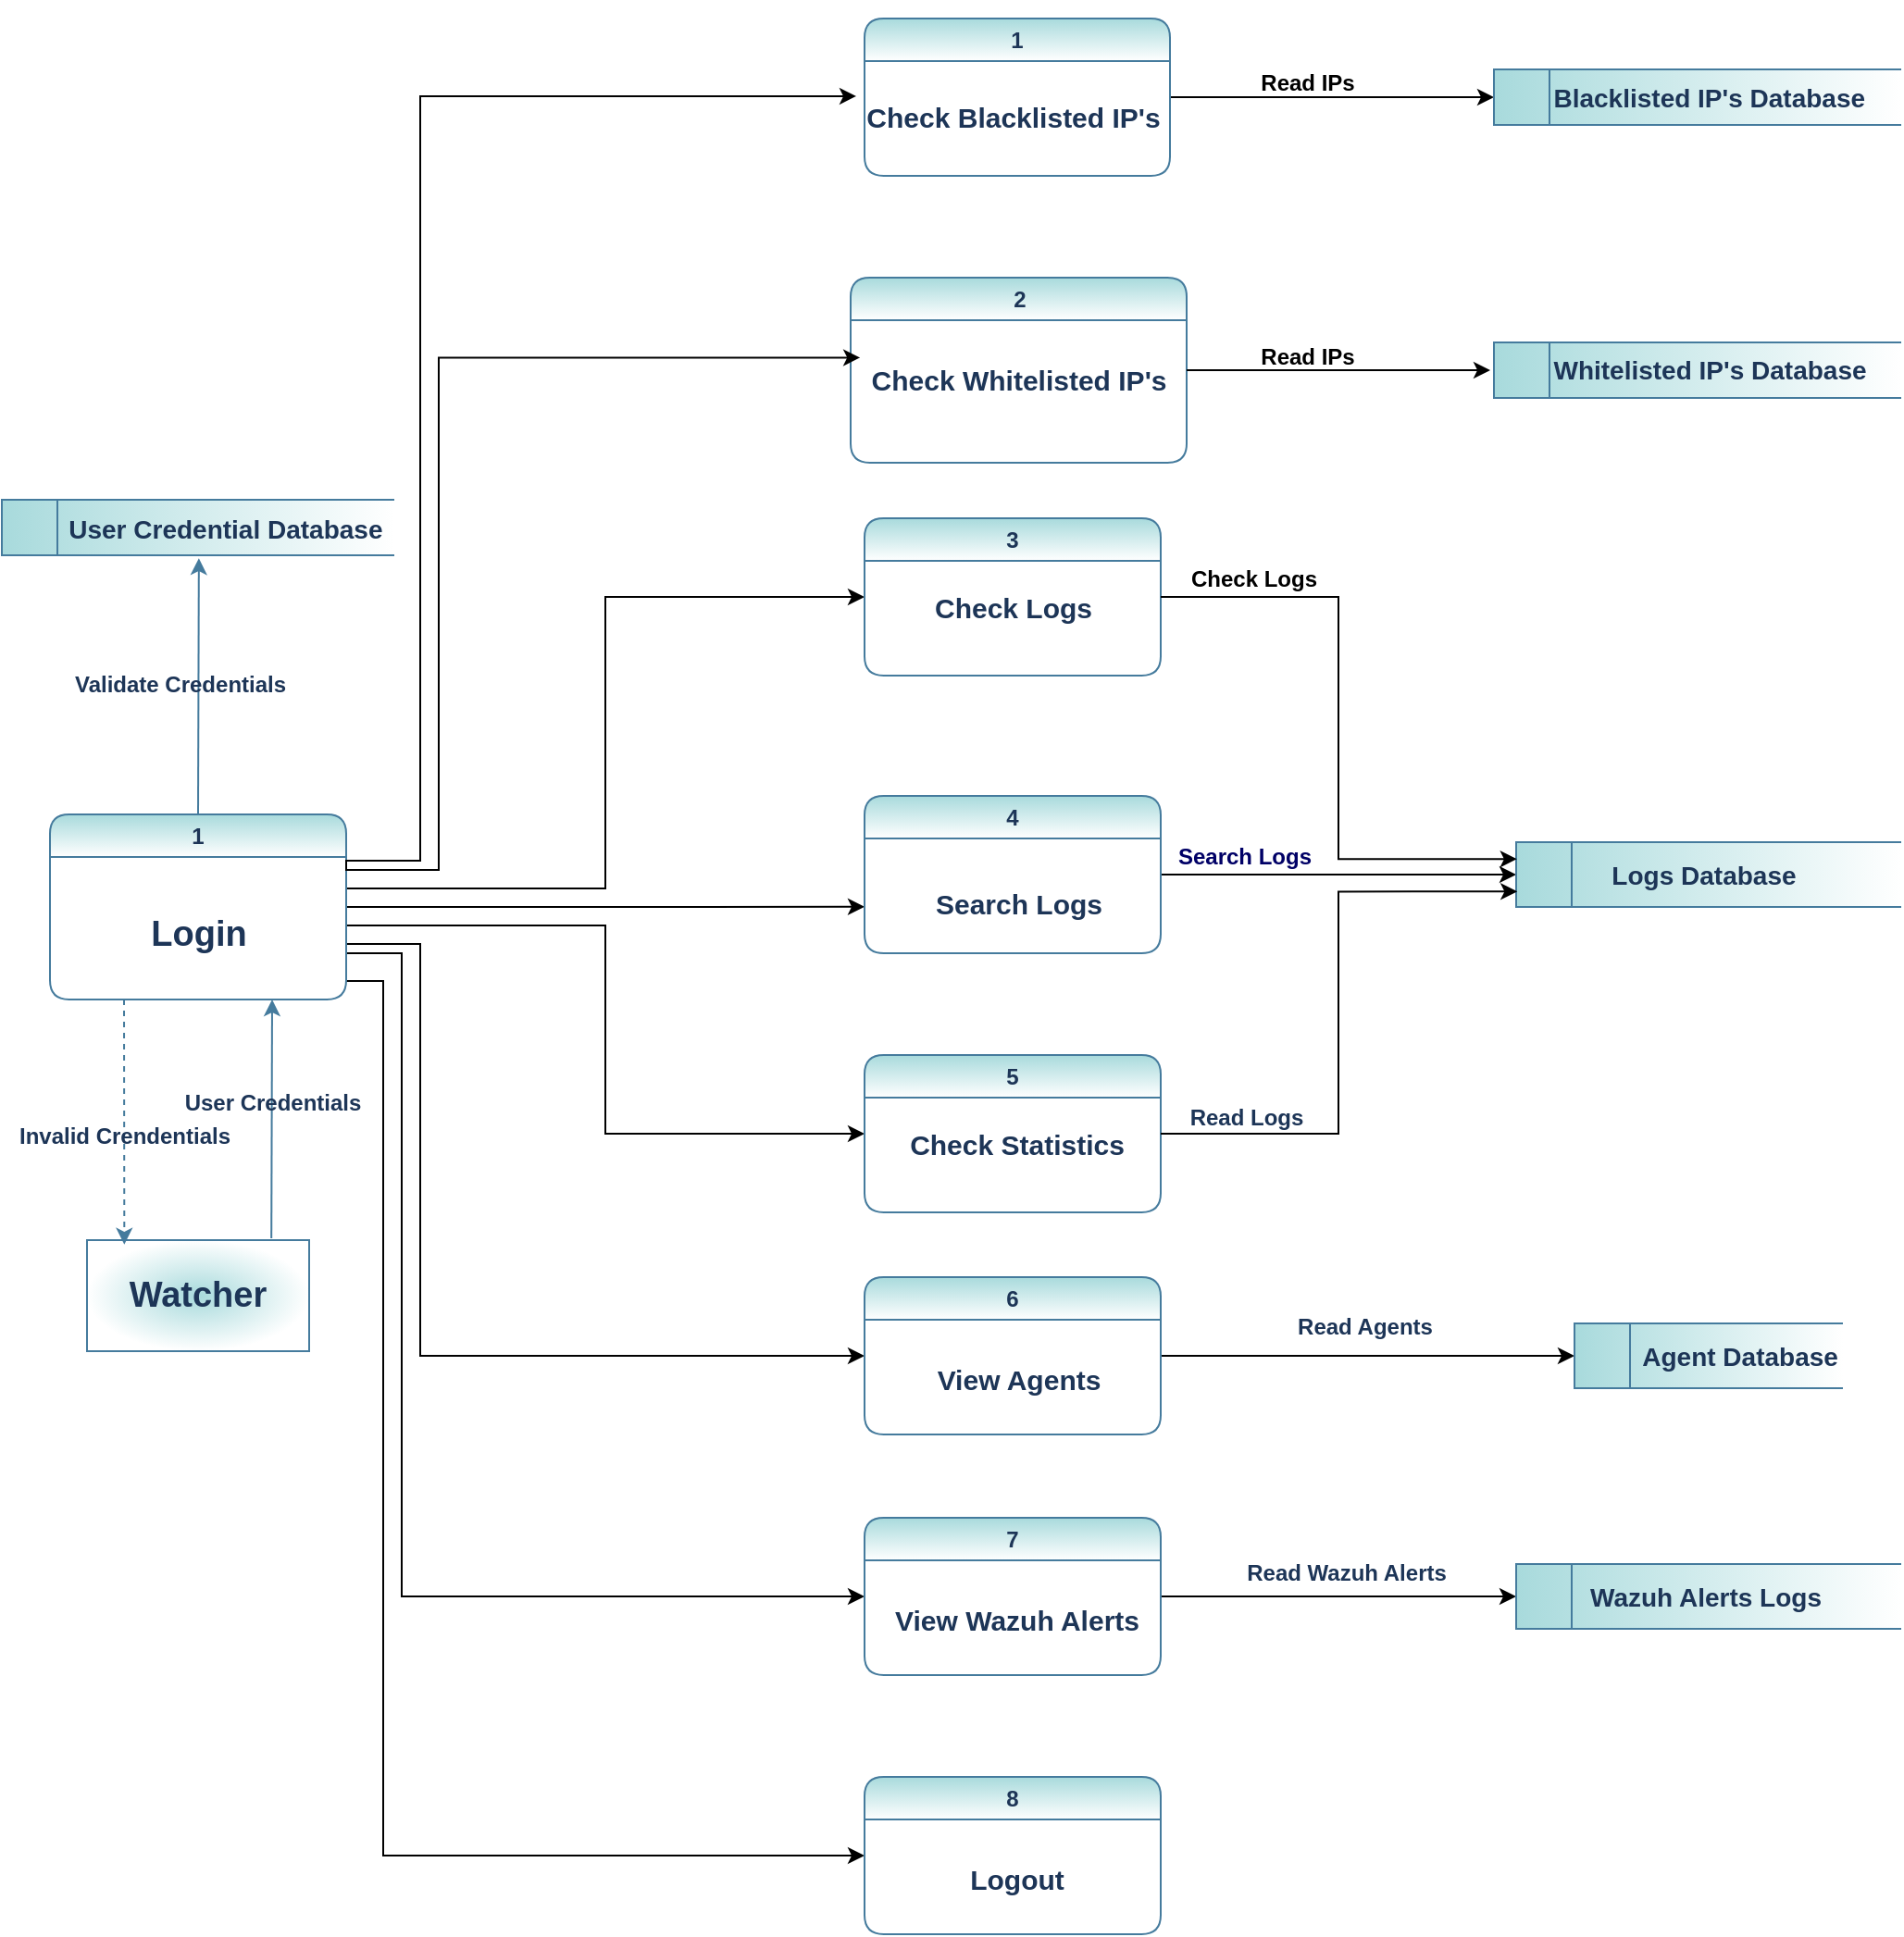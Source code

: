 <mxfile version="26.2.15">
  <diagram name="Page-1" id="1jRxc-TqemJTofgT7No7">
    <mxGraphModel dx="3595" dy="53" grid="1" gridSize="10" guides="1" tooltips="1" connect="1" arrows="1" fold="1" page="1" pageScale="1" pageWidth="850" pageHeight="1100" math="0" shadow="0">
      <root>
        <mxCell id="0" />
        <mxCell id="1" parent="0" />
        <mxCell id="aI-YS_FKFS8ybjmrJAlZ-44" style="edgeStyle=orthogonalEdgeStyle;rounded=0;orthogonalLoop=1;jettySize=auto;html=1;exitX=1;exitY=0.5;exitDx=0;exitDy=0;entryX=0;entryY=0.5;entryDx=0;entryDy=0;" parent="1" source="aI-YS_FKFS8ybjmrJAlZ-2" target="aI-YS_FKFS8ybjmrJAlZ-28" edge="1">
          <mxGeometry relative="1" as="geometry">
            <Array as="points">
              <mxPoint x="-864" y="1700" />
              <mxPoint x="-844" y="1700" />
              <mxPoint x="-844" y="2173" />
            </Array>
          </mxGeometry>
        </mxCell>
        <mxCell id="aI-YS_FKFS8ybjmrJAlZ-68" style="edgeStyle=orthogonalEdgeStyle;rounded=0;orthogonalLoop=1;jettySize=auto;html=1;exitX=1;exitY=0.75;exitDx=0;exitDy=0;entryX=0;entryY=0.5;entryDx=0;entryDy=0;" parent="1" source="aI-YS_FKFS8ybjmrJAlZ-2" target="aI-YS_FKFS8ybjmrJAlZ-26" edge="1">
          <mxGeometry relative="1" as="geometry">
            <Array as="points">
              <mxPoint x="-834" y="1685" />
              <mxPoint x="-834" y="2033" />
            </Array>
          </mxGeometry>
        </mxCell>
        <mxCell id="aI-YS_FKFS8ybjmrJAlZ-69" style="edgeStyle=orthogonalEdgeStyle;rounded=0;orthogonalLoop=1;jettySize=auto;html=1;exitX=1;exitY=0.75;exitDx=0;exitDy=0;entryX=0;entryY=0.5;entryDx=0;entryDy=0;" parent="1" source="aI-YS_FKFS8ybjmrJAlZ-2" target="aI-YS_FKFS8ybjmrJAlZ-24" edge="1">
          <mxGeometry relative="1" as="geometry">
            <Array as="points">
              <mxPoint x="-864" y="1680" />
              <mxPoint x="-824" y="1680" />
              <mxPoint x="-824" y="1903" />
            </Array>
          </mxGeometry>
        </mxCell>
        <mxCell id="aI-YS_FKFS8ybjmrJAlZ-70" style="edgeStyle=orthogonalEdgeStyle;rounded=0;orthogonalLoop=1;jettySize=auto;html=1;exitX=1;exitY=0.5;exitDx=0;exitDy=0;" parent="1" source="aI-YS_FKFS8ybjmrJAlZ-2" edge="1">
          <mxGeometry relative="1" as="geometry">
            <mxPoint x="-584.0" y="1659.897" as="targetPoint" />
          </mxGeometry>
        </mxCell>
        <mxCell id="aI-YS_FKFS8ybjmrJAlZ-71" style="edgeStyle=orthogonalEdgeStyle;rounded=0;orthogonalLoop=1;jettySize=auto;html=1;exitX=1;exitY=0.5;exitDx=0;exitDy=0;entryX=0;entryY=0.5;entryDx=0;entryDy=0;" parent="1" source="aI-YS_FKFS8ybjmrJAlZ-2" target="aI-YS_FKFS8ybjmrJAlZ-22" edge="1">
          <mxGeometry relative="1" as="geometry">
            <Array as="points">
              <mxPoint x="-864" y="1670" />
              <mxPoint x="-724" y="1670" />
              <mxPoint x="-724" y="1783" />
            </Array>
          </mxGeometry>
        </mxCell>
        <mxCell id="aI-YS_FKFS8ybjmrJAlZ-72" style="edgeStyle=orthogonalEdgeStyle;rounded=0;orthogonalLoop=1;jettySize=auto;html=1;exitX=1;exitY=0.25;exitDx=0;exitDy=0;entryX=0;entryY=0.5;entryDx=0;entryDy=0;" parent="1" source="aI-YS_FKFS8ybjmrJAlZ-2" target="aI-YS_FKFS8ybjmrJAlZ-18" edge="1">
          <mxGeometry relative="1" as="geometry">
            <Array as="points">
              <mxPoint x="-864" y="1650" />
              <mxPoint x="-724" y="1650" />
              <mxPoint x="-724" y="1493" />
            </Array>
          </mxGeometry>
        </mxCell>
        <mxCell id="aI-YS_FKFS8ybjmrJAlZ-2" value="1" style="swimlane;whiteSpace=wrap;html=1;rounded=1;labelBackgroundColor=none;fillColor=#A8DADC;strokeColor=#457B9D;fontColor=#1D3557;gradientColor=#FFFFFF;" parent="1" vertex="1">
          <mxGeometry x="-1024" y="1610" width="160" height="100" as="geometry" />
        </mxCell>
        <mxCell id="aI-YS_FKFS8ybjmrJAlZ-3" value="&lt;font&gt;Login&lt;/font&gt;" style="text;html=1;align=center;verticalAlign=middle;resizable=0;points=[];autosize=1;strokeColor=none;fillColor=none;labelBackgroundColor=none;fontColor=#1D3557;fontSize=19;fontStyle=1" parent="aI-YS_FKFS8ybjmrJAlZ-2" vertex="1">
          <mxGeometry x="45" y="45" width="70" height="40" as="geometry" />
        </mxCell>
        <mxCell id="aI-YS_FKFS8ybjmrJAlZ-4" value="&lt;font style=&quot;font-size: 14px;&quot;&gt;&lt;span style=&quot;white-space: pre;&quot;&gt;&#x9;&lt;/span&gt;User Credential Database&lt;/font&gt;" style="html=1;dashed=0;whiteSpace=wrap;shape=mxgraph.dfd.dataStoreID;align=left;spacingLeft=3;points=[[0,0],[0.5,0],[1,0],[0,0.5],[1,0.5],[0,1],[0.5,1],[1,1]];labelBackgroundColor=none;fillColor=#A8DADC;strokeColor=#457B9D;fontColor=#1D3557;gradientColor=#FFFFFF;gradientDirection=east;fontSize=19;fontStyle=1" parent="1" vertex="1">
          <mxGeometry x="-1050" y="1440" width="212" height="30" as="geometry" />
        </mxCell>
        <mxCell id="aI-YS_FKFS8ybjmrJAlZ-5" value="&lt;span&gt;Watcher&lt;/span&gt;" style="rounded=0;whiteSpace=wrap;html=1;labelBackgroundColor=none;fillColor=#A8DADC;strokeColor=#457B9D;fontColor=#1D3557;gradientColor=#FFFFFF;gradientDirection=radial;glass=0;fontSize=19;fontStyle=1" parent="1" vertex="1">
          <mxGeometry x="-1004" y="1840" width="120" height="60" as="geometry" />
        </mxCell>
        <mxCell id="aI-YS_FKFS8ybjmrJAlZ-6" value="" style="endArrow=classic;html=1;rounded=0;dashed=1;entryX=0.168;entryY=0.04;entryDx=0;entryDy=0;labelBackgroundColor=none;strokeColor=#457B9D;fontColor=default;exitX=0.25;exitY=1;exitDx=0;exitDy=0;entryPerimeter=0;" parent="1" source="aI-YS_FKFS8ybjmrJAlZ-2" target="aI-YS_FKFS8ybjmrJAlZ-5" edge="1">
          <mxGeometry width="50" height="50" relative="1" as="geometry">
            <mxPoint x="-1014" y="1755" as="sourcePoint" />
            <mxPoint x="-1014" y="1790" as="targetPoint" />
          </mxGeometry>
        </mxCell>
        <mxCell id="aI-YS_FKFS8ybjmrJAlZ-7" value="Invalid Crendentials" style="edgeLabel;html=1;align=center;verticalAlign=middle;resizable=0;points=[];labelBackgroundColor=none;fontColor=#1D3557;fontStyle=1;fontSize=12;" parent="aI-YS_FKFS8ybjmrJAlZ-6" vertex="1" connectable="0">
          <mxGeometry relative="1" as="geometry">
            <mxPoint y="8" as="offset" />
          </mxGeometry>
        </mxCell>
        <mxCell id="aI-YS_FKFS8ybjmrJAlZ-8" value="" style="endArrow=classic;html=1;rounded=0;exitX=0.83;exitY=-0.016;exitDx=0;exitDy=0;entryX=0.75;entryY=1;entryDx=0;entryDy=0;labelBackgroundColor=none;strokeColor=#457B9D;fontColor=default;exitPerimeter=0;" parent="1" source="aI-YS_FKFS8ybjmrJAlZ-5" target="aI-YS_FKFS8ybjmrJAlZ-2" edge="1">
          <mxGeometry width="50" height="50" relative="1" as="geometry">
            <mxPoint x="-1144" y="1772" as="sourcePoint" />
            <mxPoint x="-1094" y="1722" as="targetPoint" />
          </mxGeometry>
        </mxCell>
        <mxCell id="aI-YS_FKFS8ybjmrJAlZ-9" value="User Credentials" style="edgeLabel;html=1;align=center;verticalAlign=middle;resizable=0;points=[];rotation=0;labelBackgroundColor=none;fontColor=#1D3557;fontStyle=1;fontSize=12;" parent="aI-YS_FKFS8ybjmrJAlZ-8" vertex="1" connectable="0">
          <mxGeometry relative="1" as="geometry">
            <mxPoint y="-9" as="offset" />
          </mxGeometry>
        </mxCell>
        <mxCell id="aI-YS_FKFS8ybjmrJAlZ-10" value="" style="endArrow=classic;html=1;rounded=0;exitX=0.5;exitY=0;exitDx=0;exitDy=0;labelBackgroundColor=none;strokeColor=#457B9D;fontColor=default;entryX=0.502;entryY=1.053;entryDx=0;entryDy=0;entryPerimeter=0;" parent="1" source="aI-YS_FKFS8ybjmrJAlZ-2" target="aI-YS_FKFS8ybjmrJAlZ-4" edge="1">
          <mxGeometry width="50" height="50" relative="1" as="geometry">
            <mxPoint x="-864" y="1790" as="sourcePoint" />
            <mxPoint x="-924" y="1590" as="targetPoint" />
            <Array as="points" />
          </mxGeometry>
        </mxCell>
        <mxCell id="aI-YS_FKFS8ybjmrJAlZ-11" value="Validate Credentials" style="edgeLabel;html=1;align=center;verticalAlign=middle;resizable=0;points=[];rotation=0;labelBackgroundColor=none;fontColor=#1D3557;fontStyle=1;fontSize=12;" parent="aI-YS_FKFS8ybjmrJAlZ-10" vertex="1" connectable="0">
          <mxGeometry y="11" relative="1" as="geometry">
            <mxPoint x="1" y="-1" as="offset" />
          </mxGeometry>
        </mxCell>
        <mxCell id="aI-YS_FKFS8ybjmrJAlZ-48" style="edgeStyle=orthogonalEdgeStyle;rounded=0;orthogonalLoop=1;jettySize=auto;html=1;entryX=0;entryY=0.5;entryDx=0;entryDy=0;" parent="1" source="aI-YS_FKFS8ybjmrJAlZ-14" target="aI-YS_FKFS8ybjmrJAlZ-32" edge="1">
          <mxGeometry relative="1" as="geometry" />
        </mxCell>
        <mxCell id="aI-YS_FKFS8ybjmrJAlZ-14" value="1" style="swimlane;whiteSpace=wrap;html=1;rounded=1;startSize=23;labelBackgroundColor=none;fillColor=#A8DADC;strokeColor=#457B9D;fontColor=#1D3557;gradientColor=#FFFFFF;" parent="1" vertex="1">
          <mxGeometry x="-584" y="1180" width="165" height="85" as="geometry" />
        </mxCell>
        <mxCell id="aI-YS_FKFS8ybjmrJAlZ-15" value="&lt;font&gt;Check Blacklisted IP&#39;s&lt;/font&gt;" style="text;html=1;align=center;verticalAlign=middle;resizable=0;points=[];autosize=1;strokeColor=none;fillColor=none;labelBackgroundColor=none;fontColor=#1D3557;fontStyle=1;fontSize=15;" parent="aI-YS_FKFS8ybjmrJAlZ-14" vertex="1">
          <mxGeometry x="-5" y="37.5" width="170" height="30" as="geometry" />
        </mxCell>
        <mxCell id="aI-YS_FKFS8ybjmrJAlZ-16" value="2" style="swimlane;whiteSpace=wrap;html=1;rounded=1;startSize=23;labelBackgroundColor=none;fillColor=#A8DADC;strokeColor=#457B9D;fontColor=#1D3557;gradientColor=#FFFFFF;" parent="1" vertex="1">
          <mxGeometry x="-591.5" y="1320" width="181.5" height="100" as="geometry" />
        </mxCell>
        <mxCell id="aI-YS_FKFS8ybjmrJAlZ-17" value="&lt;font&gt;Check Whitelisted IP&#39;s&lt;/font&gt;" style="text;html=1;align=center;verticalAlign=middle;resizable=0;points=[];autosize=1;strokeColor=none;fillColor=none;labelBackgroundColor=none;fontColor=#1D3557;fontStyle=1;fontSize=15;" parent="aI-YS_FKFS8ybjmrJAlZ-16" vertex="1">
          <mxGeometry x="5.75" y="40" width="170" height="30" as="geometry" />
        </mxCell>
        <mxCell id="aI-YS_FKFS8ybjmrJAlZ-18" value="3" style="swimlane;whiteSpace=wrap;html=1;rounded=1;startSize=23;labelBackgroundColor=none;fillColor=#A8DADC;strokeColor=#457B9D;fontColor=#1D3557;gradientColor=#FFFFFF;" parent="1" vertex="1">
          <mxGeometry x="-584" y="1450" width="160" height="85" as="geometry" />
        </mxCell>
        <mxCell id="aI-YS_FKFS8ybjmrJAlZ-19" value="&lt;font&gt;Check Logs&lt;/font&gt;" style="text;html=1;align=center;verticalAlign=middle;resizable=0;points=[];autosize=1;strokeColor=none;fillColor=none;labelBackgroundColor=none;fontColor=#1D3557;fontStyle=1;fontSize=15;" parent="aI-YS_FKFS8ybjmrJAlZ-18" vertex="1">
          <mxGeometry x="30" y="32.5" width="100" height="30" as="geometry" />
        </mxCell>
        <mxCell id="aI-YS_FKFS8ybjmrJAlZ-51" style="edgeStyle=orthogonalEdgeStyle;rounded=0;orthogonalLoop=1;jettySize=auto;html=1;" parent="1" source="aI-YS_FKFS8ybjmrJAlZ-20" target="aI-YS_FKFS8ybjmrJAlZ-34" edge="1">
          <mxGeometry relative="1" as="geometry" />
        </mxCell>
        <mxCell id="aI-YS_FKFS8ybjmrJAlZ-20" value="4" style="swimlane;whiteSpace=wrap;html=1;rounded=1;startSize=23;labelBackgroundColor=none;fillColor=#A8DADC;strokeColor=#457B9D;fontColor=#1D3557;gradientColor=#FFFFFF;" parent="1" vertex="1">
          <mxGeometry x="-584" y="1600" width="160" height="85" as="geometry" />
        </mxCell>
        <mxCell id="aI-YS_FKFS8ybjmrJAlZ-21" value="&lt;font&gt;Search Logs&lt;/font&gt;" style="text;html=1;align=center;verticalAlign=middle;resizable=0;points=[];autosize=1;strokeColor=none;fillColor=none;labelBackgroundColor=none;fontColor=#1D3557;fontStyle=1;fontSize=15;" parent="aI-YS_FKFS8ybjmrJAlZ-20" vertex="1">
          <mxGeometry x="27.5" y="42.5" width="110" height="30" as="geometry" />
        </mxCell>
        <mxCell id="aI-YS_FKFS8ybjmrJAlZ-22" value="5" style="swimlane;whiteSpace=wrap;html=1;rounded=1;startSize=23;labelBackgroundColor=none;fillColor=#A8DADC;strokeColor=#457B9D;fontColor=#1D3557;gradientColor=#ffffff;gradientDirection=south;glass=0;" parent="1" vertex="1">
          <mxGeometry x="-584" y="1740" width="160" height="85" as="geometry" />
        </mxCell>
        <mxCell id="aI-YS_FKFS8ybjmrJAlZ-23" value="&lt;font&gt;Check Statistics&lt;/font&gt;" style="text;html=1;align=center;verticalAlign=middle;resizable=0;points=[];autosize=1;strokeColor=none;fillColor=none;labelBackgroundColor=none;fontColor=#1D3557;fontStyle=1;fontSize=15;" parent="aI-YS_FKFS8ybjmrJAlZ-22" vertex="1">
          <mxGeometry x="17" y="32.5" width="130" height="30" as="geometry" />
        </mxCell>
        <mxCell id="aI-YS_FKFS8ybjmrJAlZ-54" style="edgeStyle=orthogonalEdgeStyle;rounded=0;orthogonalLoop=1;jettySize=auto;html=1;exitX=1;exitY=0.5;exitDx=0;exitDy=0;" parent="1" source="aI-YS_FKFS8ybjmrJAlZ-24" target="aI-YS_FKFS8ybjmrJAlZ-35" edge="1">
          <mxGeometry relative="1" as="geometry" />
        </mxCell>
        <mxCell id="aI-YS_FKFS8ybjmrJAlZ-24" value="6" style="swimlane;whiteSpace=wrap;html=1;rounded=1;startSize=23;labelBackgroundColor=none;fillColor=#A8DADC;strokeColor=#457B9D;fontColor=#1D3557;gradientColor=#ffffff;gradientDirection=south;glass=0;" parent="1" vertex="1">
          <mxGeometry x="-584" y="1860" width="160" height="85" as="geometry" />
        </mxCell>
        <mxCell id="aI-YS_FKFS8ybjmrJAlZ-25" value="&lt;font&gt;View Agents&lt;/font&gt;" style="text;html=1;align=center;verticalAlign=middle;resizable=0;points=[];autosize=1;strokeColor=none;fillColor=none;labelBackgroundColor=none;fontColor=#1D3557;fontStyle=1;fontSize=15;" parent="aI-YS_FKFS8ybjmrJAlZ-24" vertex="1">
          <mxGeometry x="27.5" y="40" width="110" height="30" as="geometry" />
        </mxCell>
        <mxCell id="aI-YS_FKFS8ybjmrJAlZ-55" style="edgeStyle=orthogonalEdgeStyle;rounded=0;orthogonalLoop=1;jettySize=auto;html=1;exitX=1;exitY=0.5;exitDx=0;exitDy=0;" parent="1" source="aI-YS_FKFS8ybjmrJAlZ-26" target="aI-YS_FKFS8ybjmrJAlZ-36" edge="1">
          <mxGeometry relative="1" as="geometry" />
        </mxCell>
        <mxCell id="aI-YS_FKFS8ybjmrJAlZ-26" value="7" style="swimlane;whiteSpace=wrap;html=1;rounded=1;startSize=23;labelBackgroundColor=none;fillColor=#A8DADC;strokeColor=#457B9D;fontColor=#1D3557;gradientColor=#ffffff;gradientDirection=south;glass=0;" parent="1" vertex="1">
          <mxGeometry x="-584" y="1990" width="160" height="85" as="geometry" />
        </mxCell>
        <mxCell id="aI-YS_FKFS8ybjmrJAlZ-27" value="&lt;font&gt;View Wazuh Alerts&lt;/font&gt;" style="text;html=1;align=center;verticalAlign=middle;resizable=0;points=[];autosize=1;strokeColor=none;fillColor=none;labelBackgroundColor=none;fontColor=#1D3557;fontStyle=1;fontSize=15;" parent="aI-YS_FKFS8ybjmrJAlZ-26" vertex="1">
          <mxGeometry x="7" y="40" width="150" height="30" as="geometry" />
        </mxCell>
        <mxCell id="aI-YS_FKFS8ybjmrJAlZ-28" value="8" style="swimlane;whiteSpace=wrap;html=1;rounded=1;startSize=23;labelBackgroundColor=none;fillColor=#A8DADC;strokeColor=#457B9D;fontColor=#1D3557;gradientColor=#FFFFFF;" parent="1" vertex="1">
          <mxGeometry x="-584" y="2130" width="160" height="85" as="geometry" />
        </mxCell>
        <mxCell id="aI-YS_FKFS8ybjmrJAlZ-29" value="&lt;font&gt;Logout&lt;/font&gt;" style="text;html=1;align=center;verticalAlign=middle;resizable=0;points=[];autosize=1;strokeColor=none;fillColor=none;labelBackgroundColor=none;fontColor=#1D3557;fontStyle=1;fontSize=15;" parent="aI-YS_FKFS8ybjmrJAlZ-28" vertex="1">
          <mxGeometry x="47" y="40" width="70" height="30" as="geometry" />
        </mxCell>
        <mxCell id="aI-YS_FKFS8ybjmrJAlZ-32" value="&lt;span style=&quot;text-align: center; text-wrap-mode: nowrap;&quot;&gt;&amp;nbsp; &amp;nbsp; &amp;nbsp; &amp;nbsp;Blacklisted IP&#39;s Database&lt;/span&gt;" style="html=1;dashed=0;whiteSpace=wrap;shape=mxgraph.dfd.dataStoreID;align=left;spacingLeft=3;points=[[0,0],[0.5,0],[1,0],[0,0.5],[1,0.5],[0,1],[0.5,1],[1,1]];labelBackgroundColor=none;fillColor=#A8DADC;strokeColor=#457B9D;fontColor=#1D3557;gradientColor=#FFFFFF;gradientDirection=east;fontStyle=1;fontSize=14;" parent="1" vertex="1">
          <mxGeometry x="-244" y="1207.5" width="220" height="30" as="geometry" />
        </mxCell>
        <mxCell id="aI-YS_FKFS8ybjmrJAlZ-33" value="&lt;span style=&quot;text-align: center; text-wrap-mode: nowrap;&quot;&gt;&amp;nbsp; &amp;nbsp; &amp;nbsp; &amp;nbsp;Whitelisted IP&#39;s Database&lt;/span&gt;" style="html=1;dashed=0;whiteSpace=wrap;shape=mxgraph.dfd.dataStoreID;align=left;spacingLeft=3;points=[[0,0],[0.5,0],[1,0],[0,0.5],[1,0.5],[0,1],[0.5,1],[1,1]];labelBackgroundColor=none;fillColor=#A8DADC;strokeColor=#457B9D;fontColor=#1D3557;gradientColor=#FFFFFF;gradientDirection=east;fontStyle=1;fontSize=14;" parent="1" vertex="1">
          <mxGeometry x="-244" y="1355" width="220" height="30" as="geometry" />
        </mxCell>
        <mxCell id="aI-YS_FKFS8ybjmrJAlZ-34" value="&lt;font&gt;&lt;span style=&quot;white-space: pre;&quot;&gt;&#x9;&lt;/span&gt;&amp;nbsp; &amp;nbsp; Logs Database&lt;/font&gt;" style="html=1;dashed=0;whiteSpace=wrap;shape=mxgraph.dfd.dataStoreID;align=left;spacingLeft=3;points=[[0,0],[0.5,0],[1,0],[0,0.5],[1,0.5],[0,1],[0.5,1],[1,1]];labelBackgroundColor=none;fillColor=#A8DADC;strokeColor=#457B9D;fontColor=#1D3557;gradientColor=#FFFFFF;gradientDirection=east;fontStyle=1;fontSize=14;" parent="1" vertex="1">
          <mxGeometry x="-232" y="1625" width="208" height="35" as="geometry" />
        </mxCell>
        <mxCell id="aI-YS_FKFS8ybjmrJAlZ-35" value="&lt;font&gt;&lt;span style=&quot;white-space: pre;&quot;&gt;&#x9;&lt;/span&gt;Agent&amp;nbsp;Database&lt;/font&gt;" style="html=1;dashed=0;whiteSpace=wrap;shape=mxgraph.dfd.dataStoreID;align=left;spacingLeft=3;points=[[0,0],[0.5,0],[1,0],[0,0.5],[1,0.5],[0,1],[0.5,1],[1,1]];labelBackgroundColor=none;fillColor=#A8DADC;strokeColor=#457B9D;fontColor=#1D3557;gradientColor=#FFFFFF;gradientDirection=east;fontStyle=1;fontSize=14;" parent="1" vertex="1">
          <mxGeometry x="-200.5" y="1885" width="145" height="35" as="geometry" />
        </mxCell>
        <mxCell id="aI-YS_FKFS8ybjmrJAlZ-36" value="&lt;font&gt;&lt;span style=&quot;white-space: pre;&quot;&gt;&#x9;&lt;/span&gt;&lt;span style=&quot;text-align: center; text-wrap-mode: nowrap;&quot;&gt;&amp;nbsp;Wazuh Alerts Logs&lt;/span&gt;&lt;/font&gt;" style="html=1;dashed=0;whiteSpace=wrap;shape=mxgraph.dfd.dataStoreID;align=left;spacingLeft=3;points=[[0,0],[0.5,0],[1,0],[0,0.5],[1,0.5],[0,1],[0.5,1],[1,1]];labelBackgroundColor=none;fillColor=#A8DADC;strokeColor=#457B9D;fontColor=#1D3557;gradientColor=#FFFFFF;gradientDirection=east;fontStyle=1;fontSize=14;" parent="1" vertex="1">
          <mxGeometry x="-232" y="2015" width="208" height="35" as="geometry" />
        </mxCell>
        <mxCell id="aI-YS_FKFS8ybjmrJAlZ-52" style="edgeStyle=orthogonalEdgeStyle;rounded=0;orthogonalLoop=1;jettySize=auto;html=1;exitX=1;exitY=0.5;exitDx=0;exitDy=0;entryX=0.002;entryY=0.26;entryDx=0;entryDy=0;entryPerimeter=0;" parent="1" source="aI-YS_FKFS8ybjmrJAlZ-18" target="aI-YS_FKFS8ybjmrJAlZ-34" edge="1">
          <mxGeometry relative="1" as="geometry" />
        </mxCell>
        <mxCell id="aI-YS_FKFS8ybjmrJAlZ-53" style="edgeStyle=orthogonalEdgeStyle;rounded=0;orthogonalLoop=1;jettySize=auto;html=1;exitX=1;exitY=0.5;exitDx=0;exitDy=0;entryX=0.003;entryY=0.762;entryDx=0;entryDy=0;entryPerimeter=0;" parent="1" source="aI-YS_FKFS8ybjmrJAlZ-22" target="aI-YS_FKFS8ybjmrJAlZ-34" edge="1">
          <mxGeometry relative="1" as="geometry" />
        </mxCell>
        <mxCell id="aI-YS_FKFS8ybjmrJAlZ-73" style="edgeStyle=orthogonalEdgeStyle;rounded=0;orthogonalLoop=1;jettySize=auto;html=1;exitX=1;exitY=0.25;exitDx=0;exitDy=0;entryX=-0.004;entryY=0.107;entryDx=0;entryDy=0;entryPerimeter=0;" parent="1" source="aI-YS_FKFS8ybjmrJAlZ-2" target="aI-YS_FKFS8ybjmrJAlZ-17" edge="1">
          <mxGeometry relative="1" as="geometry">
            <Array as="points">
              <mxPoint x="-864" y="1640" />
              <mxPoint x="-814" y="1640" />
              <mxPoint x="-814" y="1363" />
            </Array>
          </mxGeometry>
        </mxCell>
        <mxCell id="aI-YS_FKFS8ybjmrJAlZ-74" style="edgeStyle=orthogonalEdgeStyle;rounded=0;orthogonalLoop=1;jettySize=auto;html=1;entryX=0.003;entryY=0.149;entryDx=0;entryDy=0;entryPerimeter=0;" parent="1" target="aI-YS_FKFS8ybjmrJAlZ-15" edge="1">
          <mxGeometry relative="1" as="geometry">
            <mxPoint x="-864" y="1640" as="sourcePoint" />
            <Array as="points">
              <mxPoint x="-824" y="1635" />
              <mxPoint x="-824" y="1222" />
            </Array>
          </mxGeometry>
        </mxCell>
        <mxCell id="aI-YS_FKFS8ybjmrJAlZ-78" value="&lt;font style=&quot;color: rgb(0, 0, 102);&quot;&gt;Search Logs&lt;/font&gt;" style="edgeLabel;html=1;align=center;verticalAlign=middle;resizable=0;points=[];fontSize=12;fontStyle=1" parent="1" vertex="1" connectable="0">
          <mxGeometry x="-654.0" y="1642.5" as="geometry">
            <mxPoint x="275" y="-10" as="offset" />
          </mxGeometry>
        </mxCell>
        <mxCell id="aI-YS_FKFS8ybjmrJAlZ-79" value="Read Logs" style="edgeLabel;html=1;align=center;verticalAlign=middle;resizable=0;points=[];rotation=0;labelBackgroundColor=none;fontColor=#1D3557;fontSize=12;fontStyle=1" parent="1" vertex="1" connectable="0">
          <mxGeometry x="-55.498" y="1170" as="geometry">
            <mxPoint x="-323" y="604" as="offset" />
          </mxGeometry>
        </mxCell>
        <mxCell id="aI-YS_FKFS8ybjmrJAlZ-80" value="&lt;span style=&quot;color: rgb(29, 53, 87);&quot;&gt;Read Agents&lt;/span&gt;" style="edgeLabel;html=1;align=center;verticalAlign=middle;resizable=0;points=[];fontSize=12;fontStyle=1" parent="1" vertex="1" connectable="0">
          <mxGeometry x="-304" y="1890.005" as="geometry">
            <mxPoint x="-10" y="-3" as="offset" />
          </mxGeometry>
        </mxCell>
        <mxCell id="aI-YS_FKFS8ybjmrJAlZ-81" value="&lt;span style=&quot;color: rgb(29, 53, 87); background-color: rgb(255, 255, 255);&quot;&gt;Read Wazuh Alerts&lt;/span&gt;" style="edgeLabel;html=1;align=center;verticalAlign=middle;resizable=0;points=[];fontSize=12;fontStyle=1" parent="1" vertex="1" connectable="0">
          <mxGeometry x="-324" y="2019.995" as="geometry" />
        </mxCell>
        <mxCell id="aI-YS_FKFS8ybjmrJAlZ-82" style="edgeStyle=orthogonalEdgeStyle;rounded=0;orthogonalLoop=1;jettySize=auto;html=1;exitX=1;exitY=0.5;exitDx=0;exitDy=0;" parent="1" source="aI-YS_FKFS8ybjmrJAlZ-16" edge="1">
          <mxGeometry relative="1" as="geometry">
            <mxPoint x="-246" y="1370" as="targetPoint" />
          </mxGeometry>
        </mxCell>
        <mxCell id="5I-E6WYm4Jq3AFZbxXmW-2" value="&lt;b&gt;Check Logs&lt;/b&gt;" style="text;html=1;align=center;verticalAlign=middle;resizable=0;points=[];autosize=1;strokeColor=none;fillColor=none;" parent="1" vertex="1">
          <mxGeometry x="-419" y="1468" width="90" height="30" as="geometry" />
        </mxCell>
        <mxCell id="W7HqpEc_qNf1w_BeYQfd-1" value="&lt;font&gt;&lt;b&gt;Read IPs&lt;/b&gt;&lt;/font&gt;" style="text;html=1;align=center;verticalAlign=middle;resizable=0;points=[];autosize=1;strokeColor=none;fillColor=none;" vertex="1" parent="1">
          <mxGeometry x="-380" y="1348" width="70" height="30" as="geometry" />
        </mxCell>
        <mxCell id="W7HqpEc_qNf1w_BeYQfd-2" value="&lt;font&gt;&lt;b&gt;Read IPs&lt;/b&gt;&lt;/font&gt;" style="text;html=1;align=center;verticalAlign=middle;resizable=0;points=[];autosize=1;strokeColor=none;fillColor=none;" vertex="1" parent="1">
          <mxGeometry x="-380" y="1200" width="70" height="30" as="geometry" />
        </mxCell>
      </root>
    </mxGraphModel>
  </diagram>
</mxfile>
